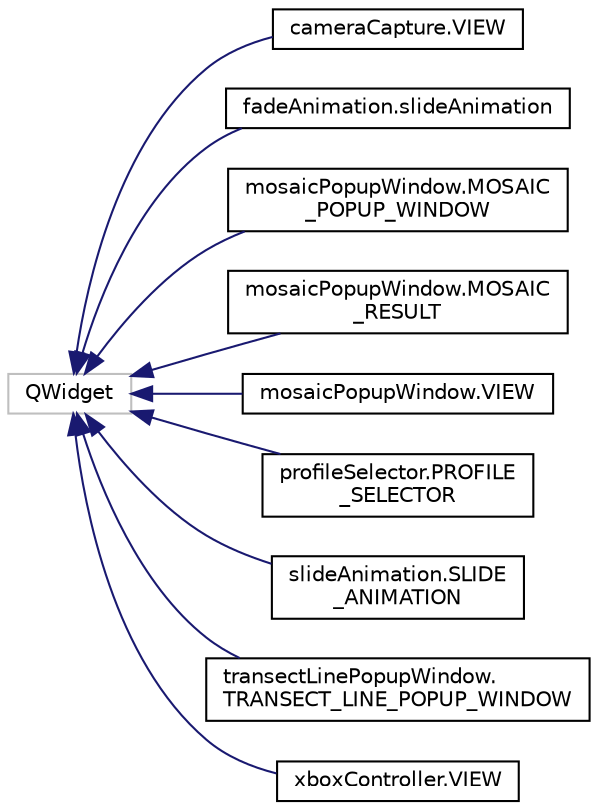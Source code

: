 digraph "Graphical Class Hierarchy"
{
 // LATEX_PDF_SIZE
  edge [fontname="Helvetica",fontsize="10",labelfontname="Helvetica",labelfontsize="10"];
  node [fontname="Helvetica",fontsize="10",shape=record];
  rankdir="LR";
  Node9 [label="QWidget",height=0.2,width=0.4,color="grey75", fillcolor="white", style="filled",tooltip=" "];
  Node9 -> Node0 [dir="back",color="midnightblue",fontsize="10",style="solid",fontname="Helvetica"];
  Node0 [label="cameraCapture.VIEW",height=0.2,width=0.4,color="black", fillcolor="white", style="filled",URL="$classcamera_capture_1_1_v_i_e_w.html",tooltip=" "];
  Node9 -> Node11 [dir="back",color="midnightblue",fontsize="10",style="solid",fontname="Helvetica"];
  Node11 [label="fadeAnimation.slideAnimation",height=0.2,width=0.4,color="black", fillcolor="white", style="filled",URL="$classfade_animation_1_1slide_animation.html",tooltip=" "];
  Node9 -> Node12 [dir="back",color="midnightblue",fontsize="10",style="solid",fontname="Helvetica"];
  Node12 [label="mosaicPopupWindow.MOSAIC\l_POPUP_WINDOW",height=0.2,width=0.4,color="black", fillcolor="white", style="filled",URL="$classmosaic_popup_window_1_1_m_o_s_a_i_c___p_o_p_u_p___w_i_n_d_o_w.html",tooltip=" "];
  Node9 -> Node13 [dir="back",color="midnightblue",fontsize="10",style="solid",fontname="Helvetica"];
  Node13 [label="mosaicPopupWindow.MOSAIC\l_RESULT",height=0.2,width=0.4,color="black", fillcolor="white", style="filled",URL="$classmosaic_popup_window_1_1_m_o_s_a_i_c___r_e_s_u_l_t.html",tooltip=" "];
  Node9 -> Node14 [dir="back",color="midnightblue",fontsize="10",style="solid",fontname="Helvetica"];
  Node14 [label="mosaicPopupWindow.VIEW",height=0.2,width=0.4,color="black", fillcolor="white", style="filled",URL="$classmosaic_popup_window_1_1_v_i_e_w.html",tooltip=" "];
  Node9 -> Node15 [dir="back",color="midnightblue",fontsize="10",style="solid",fontname="Helvetica"];
  Node15 [label="profileSelector.PROFILE\l_SELECTOR",height=0.2,width=0.4,color="black", fillcolor="white", style="filled",URL="$classprofile_selector_1_1_p_r_o_f_i_l_e___s_e_l_e_c_t_o_r.html",tooltip=" "];
  Node9 -> Node16 [dir="back",color="midnightblue",fontsize="10",style="solid",fontname="Helvetica"];
  Node16 [label="slideAnimation.SLIDE\l_ANIMATION",height=0.2,width=0.4,color="black", fillcolor="white", style="filled",URL="$classslide_animation_1_1_s_l_i_d_e___a_n_i_m_a_t_i_o_n.html",tooltip=" "];
  Node9 -> Node17 [dir="back",color="midnightblue",fontsize="10",style="solid",fontname="Helvetica"];
  Node17 [label="transectLinePopupWindow.\lTRANSECT_LINE_POPUP_WINDOW",height=0.2,width=0.4,color="black", fillcolor="white", style="filled",URL="$classtransect_line_popup_window_1_1_t_r_a_n_s_e_c_t___l_i_n_e___p_o_p_u_p___w_i_n_d_o_w.html",tooltip=" "];
  Node9 -> Node18 [dir="back",color="midnightblue",fontsize="10",style="solid",fontname="Helvetica"];
  Node18 [label="xboxController.VIEW",height=0.2,width=0.4,color="black", fillcolor="white", style="filled",URL="$classxbox_controller_1_1_v_i_e_w.html",tooltip=" "];
}
